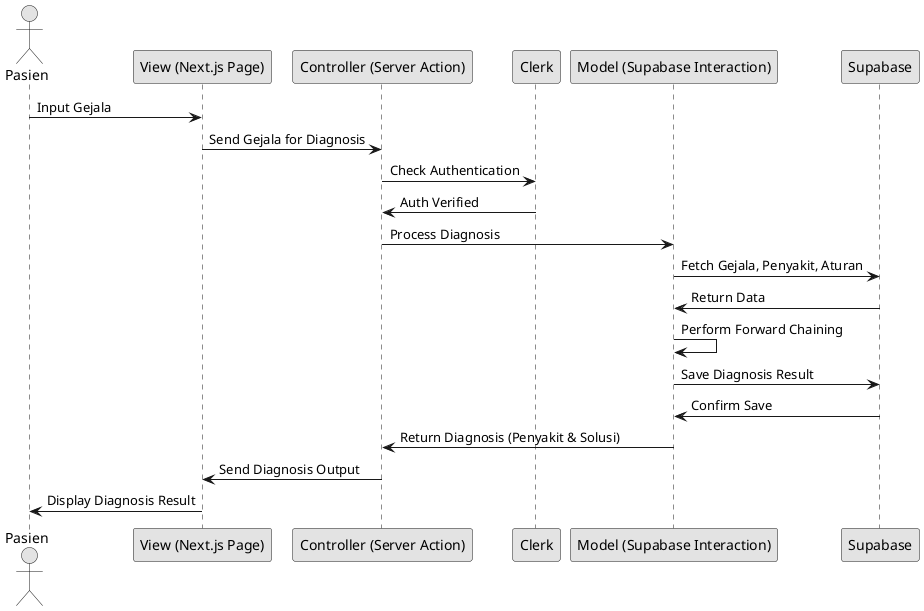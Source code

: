 @startuml
skinparam monochrome true

actor Pasien
participant "View (Next.js Page)" as View
participant "Controller (Server Action)" as Controller
participant "Clerk" as Clerk
participant "Model (Supabase Interaction)" as Model
participant "Supabase" as Supabase

Pasien -> View: Input Gejala
View -> Controller: Send Gejala for Diagnosis
Controller -> Clerk: Check Authentication
Clerk -> Controller: Auth Verified
Controller -> Model: Process Diagnosis
Model -> Supabase: Fetch Gejala, Penyakit, Aturan
Supabase -> Model: Return Data
Model -> Model: Perform Forward Chaining
Model -> Supabase: Save Diagnosis Result
Supabase -> Model: Confirm Save
Model -> Controller: Return Diagnosis (Penyakit & Solusi)
Controller -> View: Send Diagnosis Output
View -> Pasien: Display Diagnosis Result

@enduml